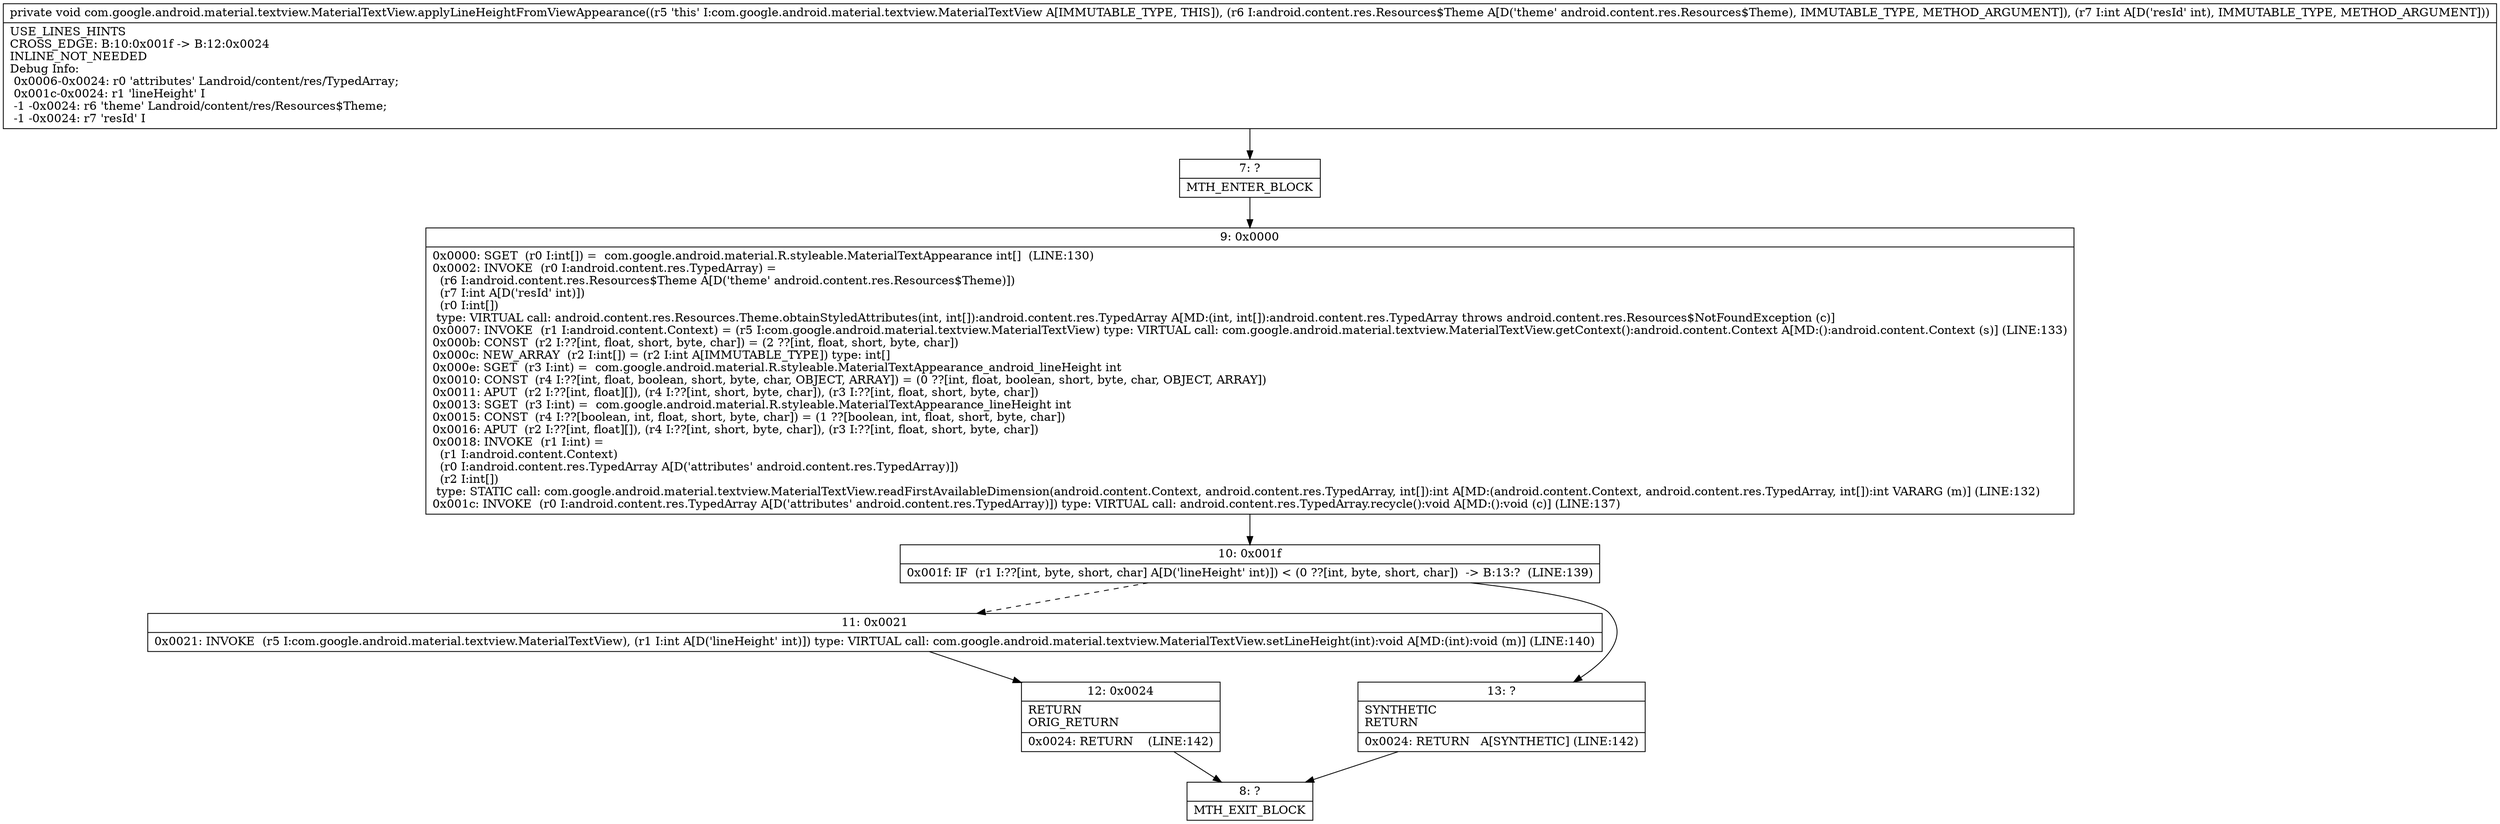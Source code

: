 digraph "CFG forcom.google.android.material.textview.MaterialTextView.applyLineHeightFromViewAppearance(Landroid\/content\/res\/Resources$Theme;I)V" {
Node_7 [shape=record,label="{7\:\ ?|MTH_ENTER_BLOCK\l}"];
Node_9 [shape=record,label="{9\:\ 0x0000|0x0000: SGET  (r0 I:int[]) =  com.google.android.material.R.styleable.MaterialTextAppearance int[]  (LINE:130)\l0x0002: INVOKE  (r0 I:android.content.res.TypedArray) = \l  (r6 I:android.content.res.Resources$Theme A[D('theme' android.content.res.Resources$Theme)])\l  (r7 I:int A[D('resId' int)])\l  (r0 I:int[])\l type: VIRTUAL call: android.content.res.Resources.Theme.obtainStyledAttributes(int, int[]):android.content.res.TypedArray A[MD:(int, int[]):android.content.res.TypedArray throws android.content.res.Resources$NotFoundException (c)]\l0x0007: INVOKE  (r1 I:android.content.Context) = (r5 I:com.google.android.material.textview.MaterialTextView) type: VIRTUAL call: com.google.android.material.textview.MaterialTextView.getContext():android.content.Context A[MD:():android.content.Context (s)] (LINE:133)\l0x000b: CONST  (r2 I:??[int, float, short, byte, char]) = (2 ??[int, float, short, byte, char]) \l0x000c: NEW_ARRAY  (r2 I:int[]) = (r2 I:int A[IMMUTABLE_TYPE]) type: int[] \l0x000e: SGET  (r3 I:int) =  com.google.android.material.R.styleable.MaterialTextAppearance_android_lineHeight int \l0x0010: CONST  (r4 I:??[int, float, boolean, short, byte, char, OBJECT, ARRAY]) = (0 ??[int, float, boolean, short, byte, char, OBJECT, ARRAY]) \l0x0011: APUT  (r2 I:??[int, float][]), (r4 I:??[int, short, byte, char]), (r3 I:??[int, float, short, byte, char]) \l0x0013: SGET  (r3 I:int) =  com.google.android.material.R.styleable.MaterialTextAppearance_lineHeight int \l0x0015: CONST  (r4 I:??[boolean, int, float, short, byte, char]) = (1 ??[boolean, int, float, short, byte, char]) \l0x0016: APUT  (r2 I:??[int, float][]), (r4 I:??[int, short, byte, char]), (r3 I:??[int, float, short, byte, char]) \l0x0018: INVOKE  (r1 I:int) = \l  (r1 I:android.content.Context)\l  (r0 I:android.content.res.TypedArray A[D('attributes' android.content.res.TypedArray)])\l  (r2 I:int[])\l type: STATIC call: com.google.android.material.textview.MaterialTextView.readFirstAvailableDimension(android.content.Context, android.content.res.TypedArray, int[]):int A[MD:(android.content.Context, android.content.res.TypedArray, int[]):int VARARG (m)] (LINE:132)\l0x001c: INVOKE  (r0 I:android.content.res.TypedArray A[D('attributes' android.content.res.TypedArray)]) type: VIRTUAL call: android.content.res.TypedArray.recycle():void A[MD:():void (c)] (LINE:137)\l}"];
Node_10 [shape=record,label="{10\:\ 0x001f|0x001f: IF  (r1 I:??[int, byte, short, char] A[D('lineHeight' int)]) \< (0 ??[int, byte, short, char])  \-\> B:13:?  (LINE:139)\l}"];
Node_11 [shape=record,label="{11\:\ 0x0021|0x0021: INVOKE  (r5 I:com.google.android.material.textview.MaterialTextView), (r1 I:int A[D('lineHeight' int)]) type: VIRTUAL call: com.google.android.material.textview.MaterialTextView.setLineHeight(int):void A[MD:(int):void (m)] (LINE:140)\l}"];
Node_12 [shape=record,label="{12\:\ 0x0024|RETURN\lORIG_RETURN\l|0x0024: RETURN    (LINE:142)\l}"];
Node_8 [shape=record,label="{8\:\ ?|MTH_EXIT_BLOCK\l}"];
Node_13 [shape=record,label="{13\:\ ?|SYNTHETIC\lRETURN\l|0x0024: RETURN   A[SYNTHETIC] (LINE:142)\l}"];
MethodNode[shape=record,label="{private void com.google.android.material.textview.MaterialTextView.applyLineHeightFromViewAppearance((r5 'this' I:com.google.android.material.textview.MaterialTextView A[IMMUTABLE_TYPE, THIS]), (r6 I:android.content.res.Resources$Theme A[D('theme' android.content.res.Resources$Theme), IMMUTABLE_TYPE, METHOD_ARGUMENT]), (r7 I:int A[D('resId' int), IMMUTABLE_TYPE, METHOD_ARGUMENT]))  | USE_LINES_HINTS\lCROSS_EDGE: B:10:0x001f \-\> B:12:0x0024\lINLINE_NOT_NEEDED\lDebug Info:\l  0x0006\-0x0024: r0 'attributes' Landroid\/content\/res\/TypedArray;\l  0x001c\-0x0024: r1 'lineHeight' I\l  \-1 \-0x0024: r6 'theme' Landroid\/content\/res\/Resources$Theme;\l  \-1 \-0x0024: r7 'resId' I\l}"];
MethodNode -> Node_7;Node_7 -> Node_9;
Node_9 -> Node_10;
Node_10 -> Node_11[style=dashed];
Node_10 -> Node_13;
Node_11 -> Node_12;
Node_12 -> Node_8;
Node_13 -> Node_8;
}


